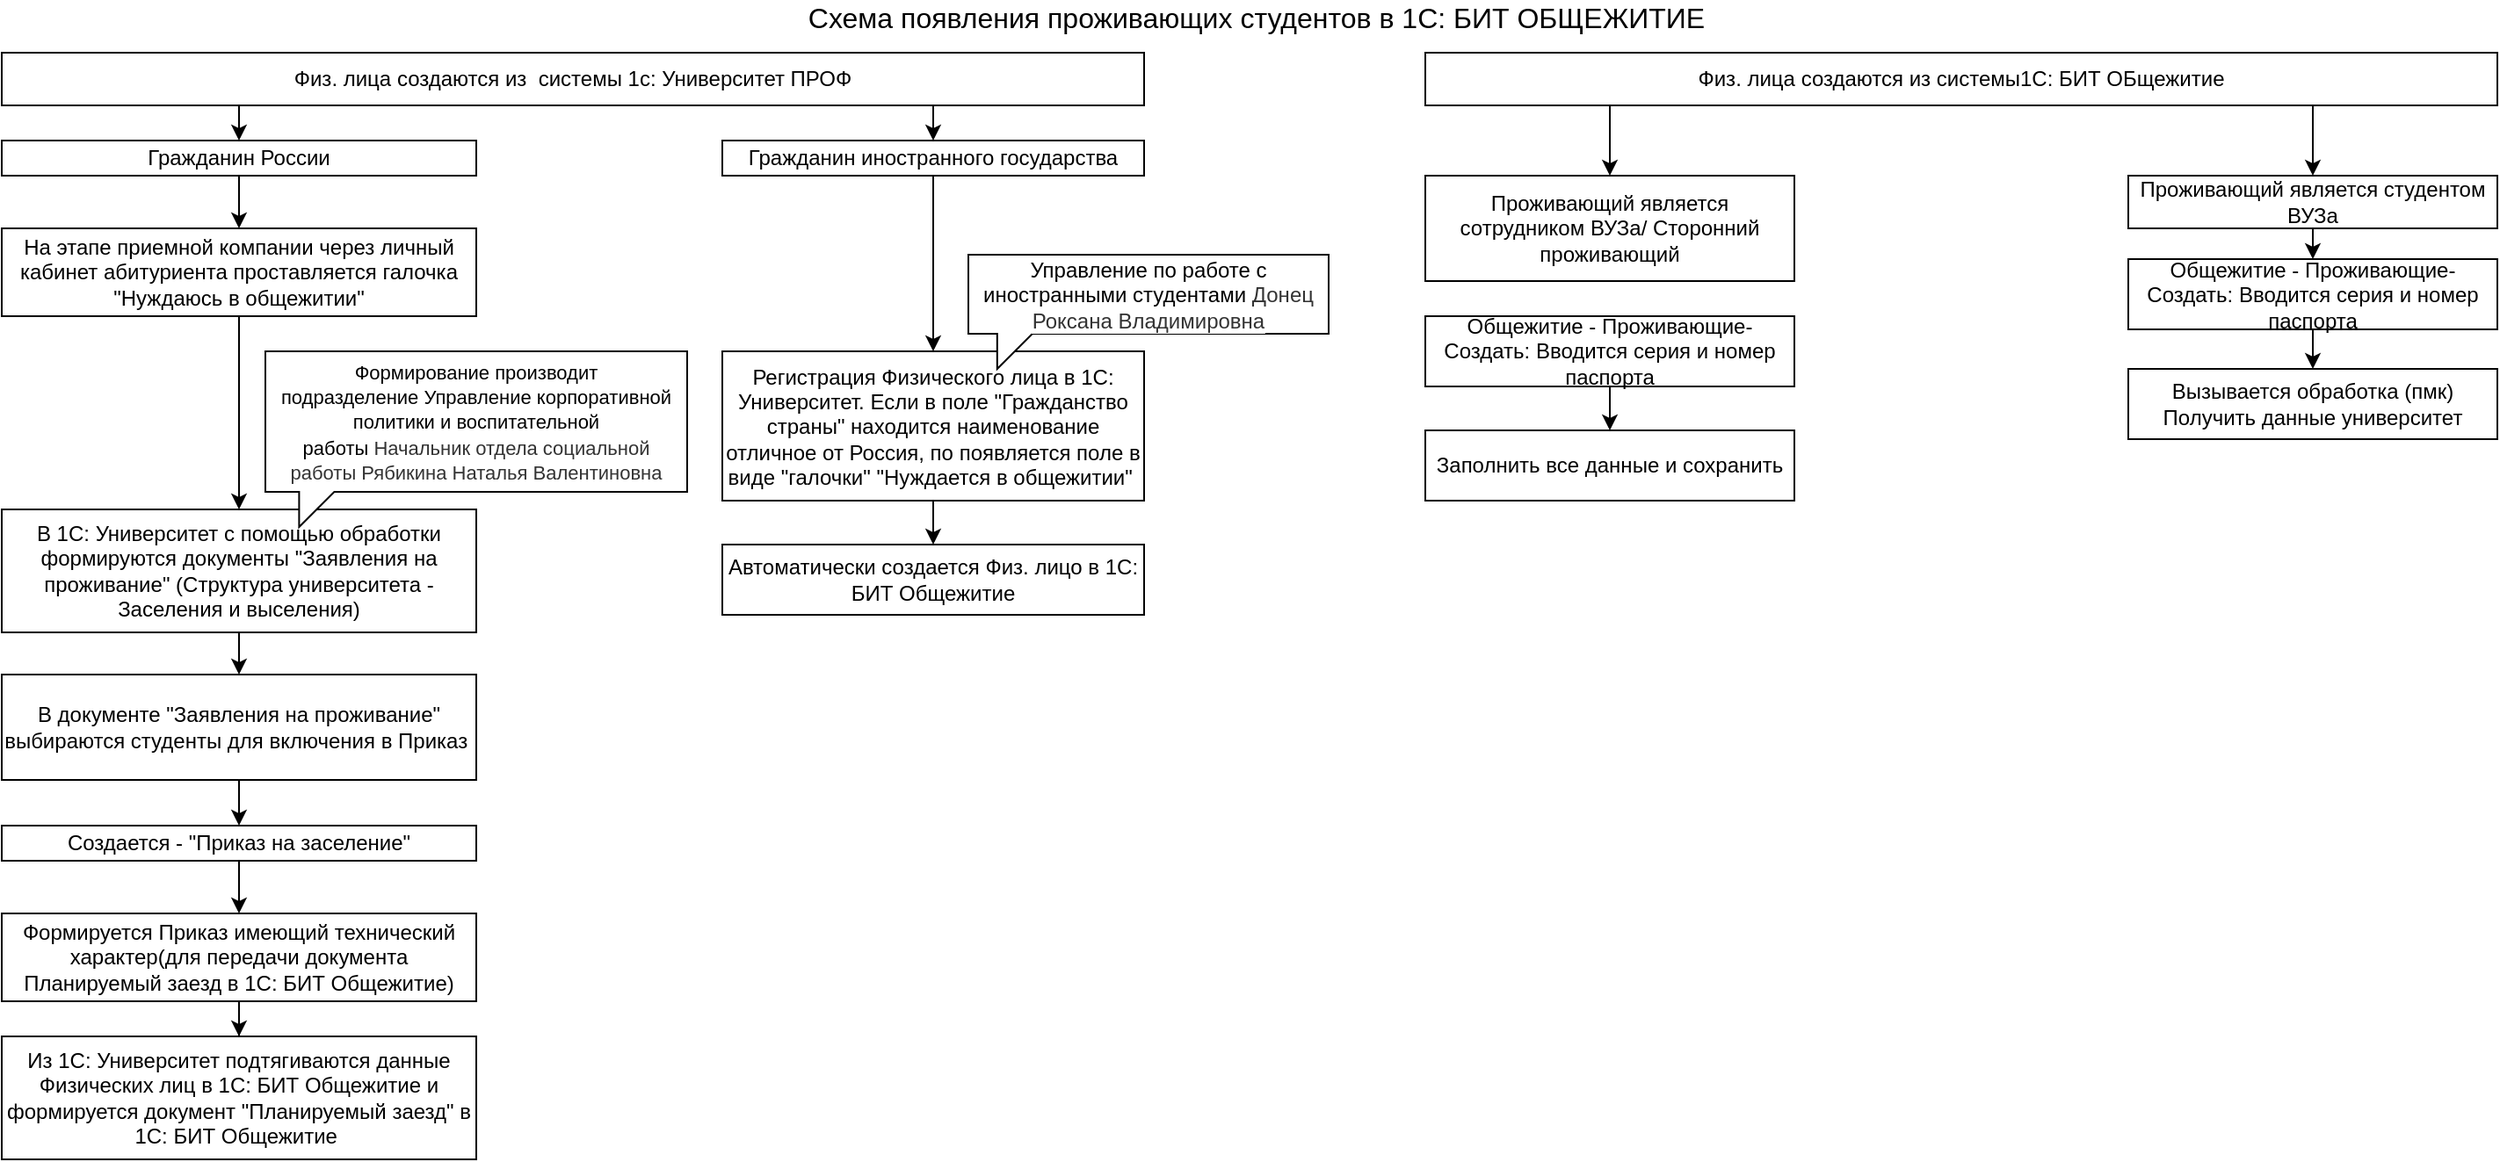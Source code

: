 <mxfile version="14.0.1" type="github">
  <diagram id="9D4_06RuPHcv2f0q0tR7" name="Page-1">
    <mxGraphModel dx="1673" dy="867" grid="1" gridSize="10" guides="1" tooltips="1" connect="1" arrows="1" fold="1" page="1" pageScale="1" pageWidth="1169" pageHeight="827" math="0" shadow="0">
      <root>
        <mxCell id="0" />
        <mxCell id="1" parent="0" />
        <mxCell id="odwM-vzNzOkf9QKxyUFN-6" style="edgeStyle=orthogonalEdgeStyle;rounded=0;orthogonalLoop=1;jettySize=auto;html=1;" parent="1" source="odwM-vzNzOkf9QKxyUFN-1" target="odwM-vzNzOkf9QKxyUFN-5" edge="1">
          <mxGeometry relative="1" as="geometry" />
        </mxCell>
        <mxCell id="odwM-vzNzOkf9QKxyUFN-1" value="Гражданин России" style="rounded=0;whiteSpace=wrap;html=1;" parent="1" vertex="1">
          <mxGeometry x="40" y="80" width="270" height="20" as="geometry" />
        </mxCell>
        <mxCell id="odwM-vzNzOkf9QKxyUFN-2" value="&lt;font style=&quot;font-size: 16px&quot;&gt;Схема появления проживающих студентов в 1С: БИТ ОБЩЕЖИТИЕ&lt;/font&gt;" style="text;html=1;strokeColor=none;fillColor=none;align=center;verticalAlign=middle;whiteSpace=wrap;rounded=0;" parent="1" vertex="1">
          <mxGeometry x="339" width="830" height="20" as="geometry" />
        </mxCell>
        <mxCell id="odwM-vzNzOkf9QKxyUFN-25" style="edgeStyle=orthogonalEdgeStyle;rounded=0;orthogonalLoop=1;jettySize=auto;html=1;" parent="1" source="odwM-vzNzOkf9QKxyUFN-3" target="odwM-vzNzOkf9QKxyUFN-22" edge="1">
          <mxGeometry relative="1" as="geometry" />
        </mxCell>
        <mxCell id="odwM-vzNzOkf9QKxyUFN-3" value="Гражданин иностранного государства" style="rounded=0;whiteSpace=wrap;html=1;" parent="1" vertex="1">
          <mxGeometry x="450" y="80" width="240" height="20" as="geometry" />
        </mxCell>
        <mxCell id="odwM-vzNzOkf9QKxyUFN-28" style="edgeStyle=orthogonalEdgeStyle;rounded=0;orthogonalLoop=1;jettySize=auto;html=1;entryX=0.5;entryY=0;entryDx=0;entryDy=0;" parent="1" source="odwM-vzNzOkf9QKxyUFN-4" target="mHR8y-EgAQS2zYv0bIhq-8" edge="1">
          <mxGeometry relative="1" as="geometry">
            <Array as="points">
              <mxPoint x="1355" y="80" />
              <mxPoint x="1355" y="80" />
            </Array>
          </mxGeometry>
        </mxCell>
        <mxCell id="mHR8y-EgAQS2zYv0bIhq-13" style="edgeStyle=orthogonalEdgeStyle;rounded=0;orthogonalLoop=1;jettySize=auto;html=1;entryX=0.5;entryY=0;entryDx=0;entryDy=0;" edge="1" parent="1" source="odwM-vzNzOkf9QKxyUFN-4" target="mHR8y-EgAQS2zYv0bIhq-10">
          <mxGeometry relative="1" as="geometry">
            <Array as="points">
              <mxPoint x="955" y="80" />
              <mxPoint x="955" y="80" />
            </Array>
          </mxGeometry>
        </mxCell>
        <mxCell id="odwM-vzNzOkf9QKxyUFN-4" value="Физ. лица создаются из системы1С: БИТ ОБщежитие" style="rounded=0;whiteSpace=wrap;html=1;" parent="1" vertex="1">
          <mxGeometry x="850" y="30" width="610" height="30" as="geometry" />
        </mxCell>
        <mxCell id="odwM-vzNzOkf9QKxyUFN-8" style="edgeStyle=orthogonalEdgeStyle;rounded=0;orthogonalLoop=1;jettySize=auto;html=1;" parent="1" source="odwM-vzNzOkf9QKxyUFN-5" target="odwM-vzNzOkf9QKxyUFN-7" edge="1">
          <mxGeometry relative="1" as="geometry" />
        </mxCell>
        <mxCell id="odwM-vzNzOkf9QKxyUFN-5" value="На этапе приемной компании через личный кабинет абитуриента проставляется галочка &quot;Нуждаюсь в общежитии&quot;" style="rounded=0;whiteSpace=wrap;html=1;" parent="1" vertex="1">
          <mxGeometry x="40" y="130" width="270" height="50" as="geometry" />
        </mxCell>
        <mxCell id="odwM-vzNzOkf9QKxyUFN-15" style="edgeStyle=orthogonalEdgeStyle;rounded=0;orthogonalLoop=1;jettySize=auto;html=1;" parent="1" source="odwM-vzNzOkf9QKxyUFN-7" target="odwM-vzNzOkf9QKxyUFN-9" edge="1">
          <mxGeometry relative="1" as="geometry" />
        </mxCell>
        <mxCell id="odwM-vzNzOkf9QKxyUFN-7" value="В 1С: Университет с помощью обработки формируются документы &quot;Заявления на проживание&quot; (Структура университета - Заселения и выселения)" style="rounded=0;whiteSpace=wrap;html=1;" parent="1" vertex="1">
          <mxGeometry x="40" y="290" width="270" height="70" as="geometry" />
        </mxCell>
        <mxCell id="odwM-vzNzOkf9QKxyUFN-31" style="edgeStyle=orthogonalEdgeStyle;rounded=0;orthogonalLoop=1;jettySize=auto;html=1;" parent="1" source="odwM-vzNzOkf9QKxyUFN-9" target="odwM-vzNzOkf9QKxyUFN-30" edge="1">
          <mxGeometry relative="1" as="geometry" />
        </mxCell>
        <mxCell id="odwM-vzNzOkf9QKxyUFN-9" value="В документе &quot;Заявления на проживание&quot; выбираются студенты для включения в Приказ&amp;nbsp;" style="rounded=0;whiteSpace=wrap;html=1;" parent="1" vertex="1">
          <mxGeometry x="40" y="384" width="270" height="60" as="geometry" />
        </mxCell>
        <mxCell id="odwM-vzNzOkf9QKxyUFN-14" value="&lt;font style=&quot;font-size: 11px&quot;&gt;&lt;font style=&quot;font-size: 11px&quot;&gt;&lt;span style=&quot;background-color: rgb(255 , 255 , 255)&quot;&gt;Формирование производит подразделение&amp;nbsp;&lt;font style=&quot;font-size: 11px&quot;&gt;Управление корпоративной политики и воспитательной работы&lt;font style=&quot;font-size: 11px&quot;&gt;&amp;nbsp;&lt;/font&gt;&lt;/font&gt;&lt;/span&gt;&lt;span style=&quot;color: rgb(51 , 51 , 51) ; text-align: justify ; background-color: rgb(255 , 255 , 255)&quot;&gt;&lt;font style=&quot;font-size: 11px&quot;&gt;Начальник отдела социальной работы&amp;nbsp;&lt;/font&gt;&lt;/span&gt;&lt;/font&gt;&lt;span style=&quot;color: rgb(51 , 51 , 51) ; text-align: justify ; background-color: rgb(255 , 255 , 255)&quot;&gt;&lt;font style=&quot;font-size: 11px&quot;&gt;Рябикина Наталья Валентиновна&lt;/font&gt;&lt;/span&gt;&lt;/font&gt;" style="shape=callout;whiteSpace=wrap;html=1;perimeter=calloutPerimeter;size=20;position=0.08;position2=0.08;" parent="1" vertex="1">
          <mxGeometry x="190" y="200" width="240" height="100" as="geometry" />
        </mxCell>
        <mxCell id="odwM-vzNzOkf9QKxyUFN-19" style="edgeStyle=orthogonalEdgeStyle;rounded=0;orthogonalLoop=1;jettySize=auto;html=1;" parent="1" source="odwM-vzNzOkf9QKxyUFN-16" target="odwM-vzNzOkf9QKxyUFN-18" edge="1">
          <mxGeometry relative="1" as="geometry" />
        </mxCell>
        <mxCell id="odwM-vzNzOkf9QKxyUFN-16" value="Формируется Приказ имеющий технический характер(для передачи документа Планируемый заезд в 1С: БИТ Общежитие)" style="rounded=0;whiteSpace=wrap;html=1;" parent="1" vertex="1">
          <mxGeometry x="40" y="520" width="270" height="50" as="geometry" />
        </mxCell>
        <mxCell id="odwM-vzNzOkf9QKxyUFN-18" value="Из 1С: Университет подтягиваются данные Физических лиц в 1С: БИТ Общежитие и формируется документ &quot;Планируемый заезд&quot; в 1С: БИТ Общежитие&amp;nbsp;" style="rounded=0;whiteSpace=wrap;html=1;" parent="1" vertex="1">
          <mxGeometry x="40" y="590" width="270" height="70" as="geometry" />
        </mxCell>
        <mxCell id="mHR8y-EgAQS2zYv0bIhq-7" style="edgeStyle=orthogonalEdgeStyle;rounded=0;orthogonalLoop=1;jettySize=auto;html=1;exitX=0.5;exitY=1;exitDx=0;exitDy=0;entryX=0.5;entryY=0;entryDx=0;entryDy=0;" edge="1" parent="1" source="odwM-vzNzOkf9QKxyUFN-22" target="mHR8y-EgAQS2zYv0bIhq-6">
          <mxGeometry relative="1" as="geometry" />
        </mxCell>
        <mxCell id="odwM-vzNzOkf9QKxyUFN-22" value="&lt;font style=&quot;font-size: 12px ; background-color: rgb(255 , 255 , 255)&quot;&gt;&lt;span style=&quot;color: rgb(0 , 0 , 0) ; font-style: normal ; font-weight: 400 ; letter-spacing: normal ; text-align: center ; text-indent: 0px ; text-transform: none ; word-spacing: 0px ; display: inline ; float: none&quot;&gt;Регистрация Физического лица в 1С: Университет. Если в поле &quot;Гражданство страны&quot; находится наименование отличное от Россия, по появляется поле в виде &quot;галочки&quot; &quot;Нуждается в общежитии&quot;&amp;nbsp;&lt;/span&gt;&lt;br&gt;&lt;/font&gt;" style="rounded=0;whiteSpace=wrap;html=1;" parent="1" vertex="1">
          <mxGeometry x="450" y="200" width="240" height="85" as="geometry" />
        </mxCell>
        <mxCell id="odwM-vzNzOkf9QKxyUFN-23" value="&lt;span style=&quot;background-color: rgb(255 , 255 , 255)&quot;&gt;&lt;span&gt;Управление по работе с иностранными студентами&amp;nbsp;&lt;/span&gt;&lt;span style=&quot;color: rgb(51 , 51 , 51) ; text-align: justify&quot;&gt;Донец Роксана Владимировна&lt;/span&gt;&lt;/span&gt;" style="shape=callout;whiteSpace=wrap;html=1;perimeter=calloutPerimeter;size=20;position=0.08;position2=0.08;" parent="1" vertex="1">
          <mxGeometry x="590" y="145" width="205" height="65" as="geometry" />
        </mxCell>
        <mxCell id="odwM-vzNzOkf9QKxyUFN-24" style="edgeStyle=orthogonalEdgeStyle;rounded=0;orthogonalLoop=1;jettySize=auto;html=1;exitX=0.5;exitY=1;exitDx=0;exitDy=0;" parent="1" source="odwM-vzNzOkf9QKxyUFN-22" target="odwM-vzNzOkf9QKxyUFN-22" edge="1">
          <mxGeometry relative="1" as="geometry" />
        </mxCell>
        <mxCell id="odwM-vzNzOkf9QKxyUFN-29" style="edgeStyle=orthogonalEdgeStyle;rounded=0;orthogonalLoop=1;jettySize=auto;html=1;" parent="1" source="odwM-vzNzOkf9QKxyUFN-26" target="odwM-vzNzOkf9QKxyUFN-27" edge="1">
          <mxGeometry relative="1" as="geometry" />
        </mxCell>
        <mxCell id="odwM-vzNzOkf9QKxyUFN-26" value="Общежитие - Проживающие- Создать: Вводится серия и номер паспорта" style="rounded=0;whiteSpace=wrap;html=1;" parent="1" vertex="1">
          <mxGeometry x="1250" y="147.5" width="210" height="40" as="geometry" />
        </mxCell>
        <mxCell id="odwM-vzNzOkf9QKxyUFN-27" value="Вызывается обработка (пмк) Получить данные университет" style="rounded=0;whiteSpace=wrap;html=1;" parent="1" vertex="1">
          <mxGeometry x="1250" y="210" width="210" height="40" as="geometry" />
        </mxCell>
        <mxCell id="odwM-vzNzOkf9QKxyUFN-32" style="edgeStyle=orthogonalEdgeStyle;rounded=0;orthogonalLoop=1;jettySize=auto;html=1;entryX=0.5;entryY=0;entryDx=0;entryDy=0;" parent="1" source="odwM-vzNzOkf9QKxyUFN-30" target="odwM-vzNzOkf9QKxyUFN-16" edge="1">
          <mxGeometry relative="1" as="geometry" />
        </mxCell>
        <mxCell id="odwM-vzNzOkf9QKxyUFN-30" value="Создается - &quot;Приказ на заселение&quot;" style="rounded=0;whiteSpace=wrap;html=1;" parent="1" vertex="1">
          <mxGeometry x="40" y="470" width="270" height="20" as="geometry" />
        </mxCell>
        <mxCell id="mHR8y-EgAQS2zYv0bIhq-3" style="edgeStyle=orthogonalEdgeStyle;rounded=0;orthogonalLoop=1;jettySize=auto;html=1;entryX=0.5;entryY=0;entryDx=0;entryDy=0;" edge="1" parent="1" source="mHR8y-EgAQS2zYv0bIhq-1" target="odwM-vzNzOkf9QKxyUFN-1">
          <mxGeometry relative="1" as="geometry">
            <mxPoint x="390" y="100" as="targetPoint" />
            <Array as="points">
              <mxPoint x="175" y="70" />
              <mxPoint x="175" y="70" />
            </Array>
          </mxGeometry>
        </mxCell>
        <mxCell id="mHR8y-EgAQS2zYv0bIhq-4" style="edgeStyle=orthogonalEdgeStyle;rounded=0;orthogonalLoop=1;jettySize=auto;html=1;exitX=0.5;exitY=1;exitDx=0;exitDy=0;entryX=0.5;entryY=0;entryDx=0;entryDy=0;" edge="1" parent="1" source="mHR8y-EgAQS2zYv0bIhq-1" target="odwM-vzNzOkf9QKxyUFN-3">
          <mxGeometry relative="1" as="geometry">
            <Array as="points">
              <mxPoint x="570" y="60" />
            </Array>
          </mxGeometry>
        </mxCell>
        <mxCell id="mHR8y-EgAQS2zYv0bIhq-1" value="Физ. лица создаются из&amp;nbsp; системы 1с: Университет ПРОФ" style="rounded=0;whiteSpace=wrap;html=1;" vertex="1" parent="1">
          <mxGeometry x="40" y="30" width="650" height="30" as="geometry" />
        </mxCell>
        <mxCell id="mHR8y-EgAQS2zYv0bIhq-6" value="Автоматически создается Физ. лицо в 1С: БИТ Общежитие" style="rounded=0;whiteSpace=wrap;html=1;" vertex="1" parent="1">
          <mxGeometry x="450" y="310" width="240" height="40" as="geometry" />
        </mxCell>
        <mxCell id="mHR8y-EgAQS2zYv0bIhq-9" style="edgeStyle=orthogonalEdgeStyle;rounded=0;orthogonalLoop=1;jettySize=auto;html=1;exitX=0.5;exitY=1;exitDx=0;exitDy=0;entryX=0.5;entryY=0;entryDx=0;entryDy=0;" edge="1" parent="1" source="mHR8y-EgAQS2zYv0bIhq-8" target="odwM-vzNzOkf9QKxyUFN-26">
          <mxGeometry relative="1" as="geometry" />
        </mxCell>
        <mxCell id="mHR8y-EgAQS2zYv0bIhq-8" value="Проживающий является студентом ВУЗа" style="rounded=0;whiteSpace=wrap;html=1;" vertex="1" parent="1">
          <mxGeometry x="1250" y="100" width="210" height="30" as="geometry" />
        </mxCell>
        <mxCell id="mHR8y-EgAQS2zYv0bIhq-10" value="Проживающий является сотрудником ВУЗа/ Сторонний проживающий" style="rounded=0;whiteSpace=wrap;html=1;" vertex="1" parent="1">
          <mxGeometry x="850" y="100" width="210" height="60" as="geometry" />
        </mxCell>
        <mxCell id="mHR8y-EgAQS2zYv0bIhq-17" style="edgeStyle=orthogonalEdgeStyle;rounded=0;orthogonalLoop=1;jettySize=auto;html=1;entryX=0.5;entryY=0;entryDx=0;entryDy=0;" edge="1" parent="1" source="mHR8y-EgAQS2zYv0bIhq-14" target="mHR8y-EgAQS2zYv0bIhq-16">
          <mxGeometry relative="1" as="geometry" />
        </mxCell>
        <mxCell id="mHR8y-EgAQS2zYv0bIhq-14" value="Общежитие - Проживающие- Создать: Вводится серия и номер паспорта" style="rounded=0;whiteSpace=wrap;html=1;" vertex="1" parent="1">
          <mxGeometry x="850" y="180" width="210" height="40" as="geometry" />
        </mxCell>
        <mxCell id="mHR8y-EgAQS2zYv0bIhq-16" value="Заполнить все данные и сохранить" style="rounded=0;whiteSpace=wrap;html=1;" vertex="1" parent="1">
          <mxGeometry x="850" y="245" width="210" height="40" as="geometry" />
        </mxCell>
      </root>
    </mxGraphModel>
  </diagram>
</mxfile>
